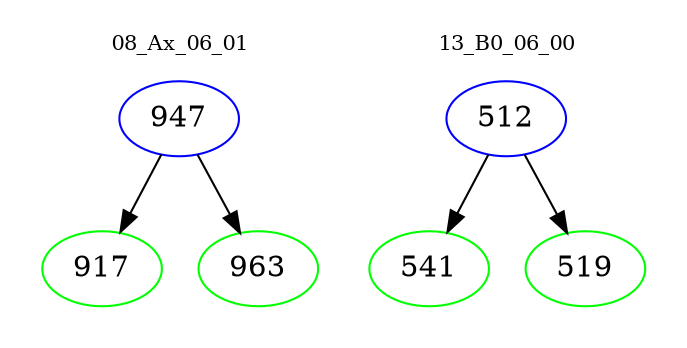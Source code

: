 digraph{
subgraph cluster_0 {
color = white
label = "08_Ax_06_01";
fontsize=10;
T0_947 [label="947", color="blue"]
T0_947 -> T0_917 [color="black"]
T0_917 [label="917", color="green"]
T0_947 -> T0_963 [color="black"]
T0_963 [label="963", color="green"]
}
subgraph cluster_1 {
color = white
label = "13_B0_06_00";
fontsize=10;
T1_512 [label="512", color="blue"]
T1_512 -> T1_541 [color="black"]
T1_541 [label="541", color="green"]
T1_512 -> T1_519 [color="black"]
T1_519 [label="519", color="green"]
}
}
